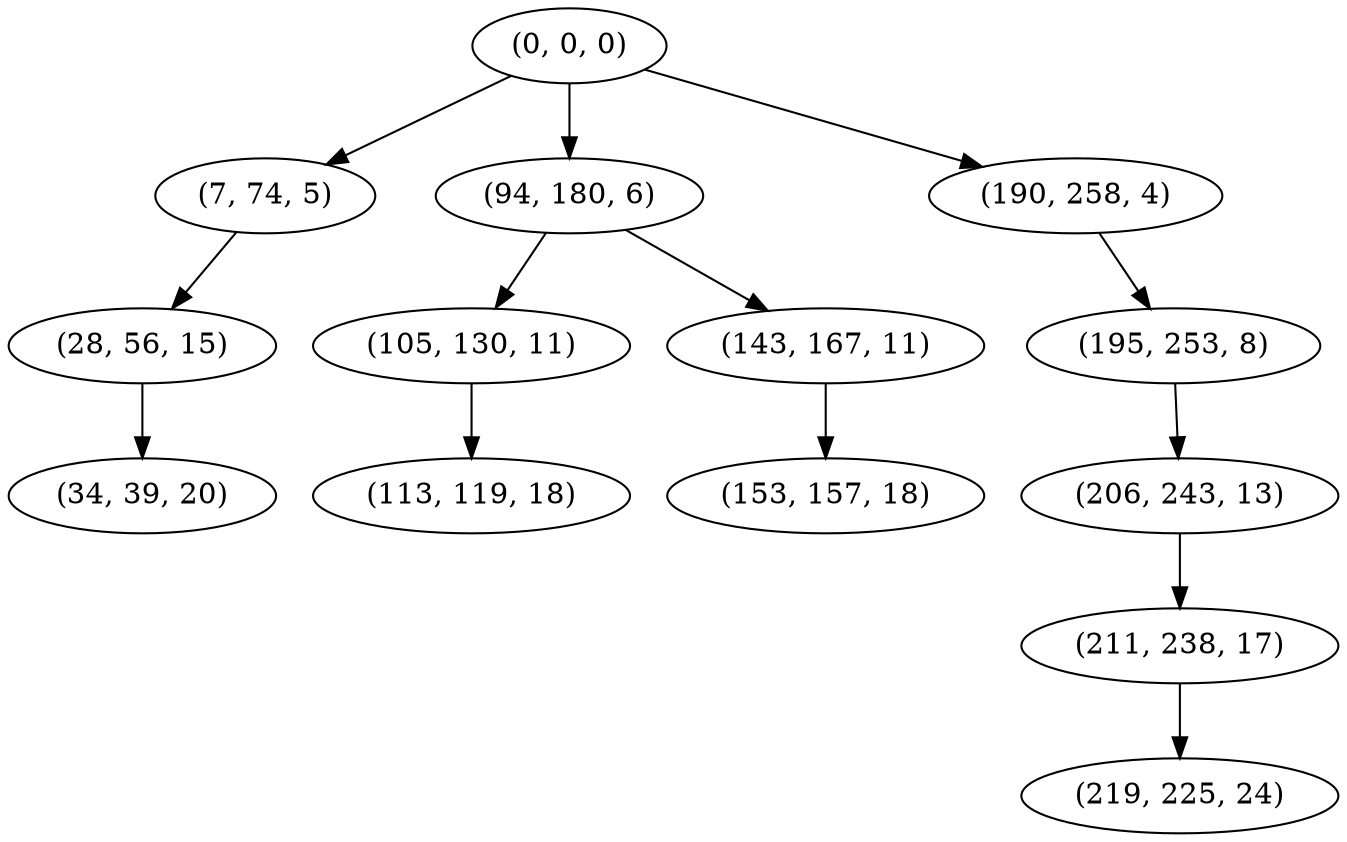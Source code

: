digraph tree {
    "(0, 0, 0)";
    "(7, 74, 5)";
    "(28, 56, 15)";
    "(34, 39, 20)";
    "(94, 180, 6)";
    "(105, 130, 11)";
    "(113, 119, 18)";
    "(143, 167, 11)";
    "(153, 157, 18)";
    "(190, 258, 4)";
    "(195, 253, 8)";
    "(206, 243, 13)";
    "(211, 238, 17)";
    "(219, 225, 24)";
    "(0, 0, 0)" -> "(7, 74, 5)";
    "(0, 0, 0)" -> "(94, 180, 6)";
    "(0, 0, 0)" -> "(190, 258, 4)";
    "(7, 74, 5)" -> "(28, 56, 15)";
    "(28, 56, 15)" -> "(34, 39, 20)";
    "(94, 180, 6)" -> "(105, 130, 11)";
    "(94, 180, 6)" -> "(143, 167, 11)";
    "(105, 130, 11)" -> "(113, 119, 18)";
    "(143, 167, 11)" -> "(153, 157, 18)";
    "(190, 258, 4)" -> "(195, 253, 8)";
    "(195, 253, 8)" -> "(206, 243, 13)";
    "(206, 243, 13)" -> "(211, 238, 17)";
    "(211, 238, 17)" -> "(219, 225, 24)";
}

